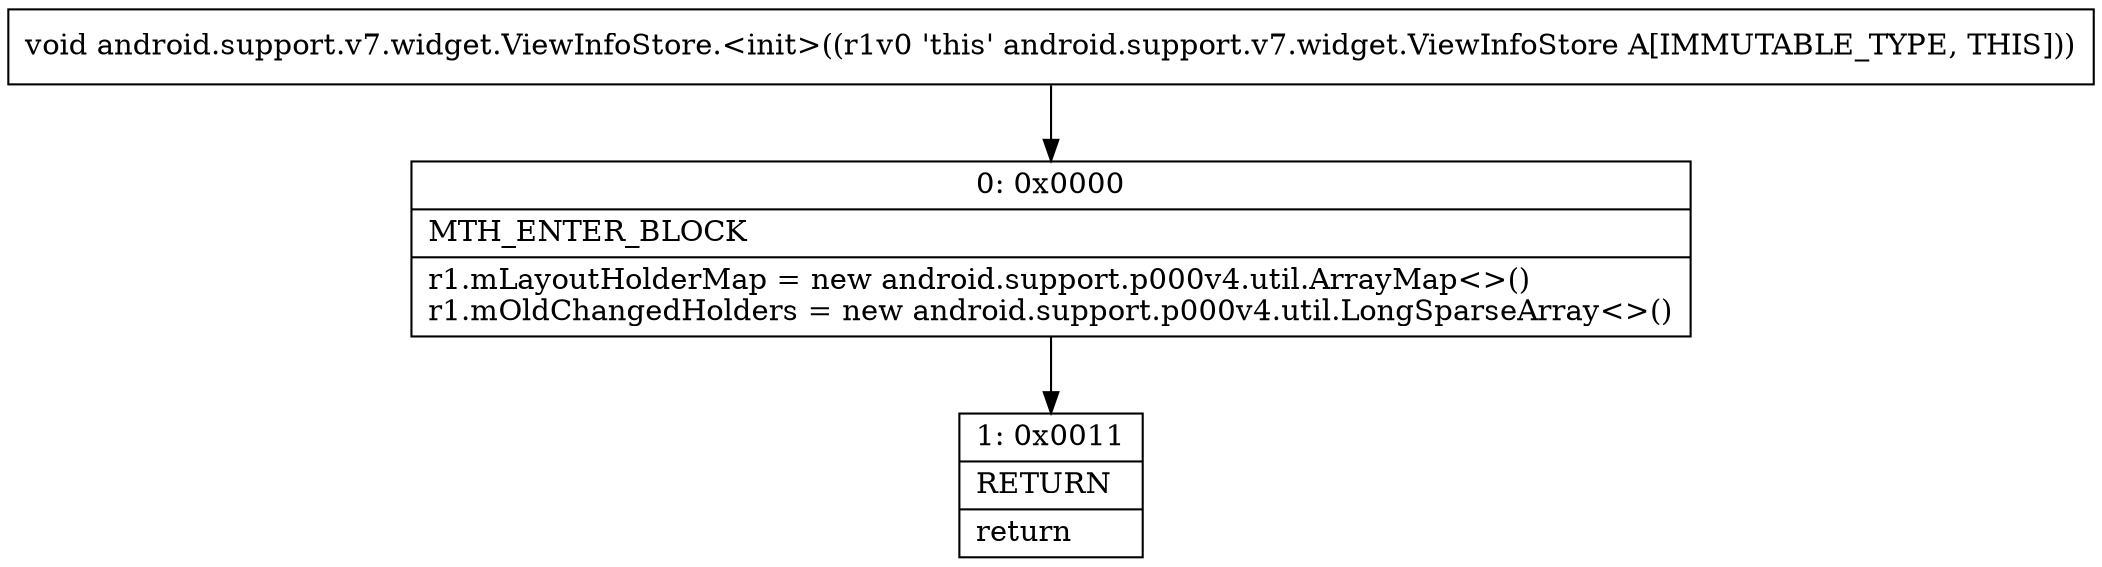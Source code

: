 digraph "CFG forandroid.support.v7.widget.ViewInfoStore.\<init\>()V" {
Node_0 [shape=record,label="{0\:\ 0x0000|MTH_ENTER_BLOCK\l|r1.mLayoutHolderMap = new android.support.p000v4.util.ArrayMap\<\>()\lr1.mOldChangedHolders = new android.support.p000v4.util.LongSparseArray\<\>()\l}"];
Node_1 [shape=record,label="{1\:\ 0x0011|RETURN\l|return\l}"];
MethodNode[shape=record,label="{void android.support.v7.widget.ViewInfoStore.\<init\>((r1v0 'this' android.support.v7.widget.ViewInfoStore A[IMMUTABLE_TYPE, THIS])) }"];
MethodNode -> Node_0;
Node_0 -> Node_1;
}

